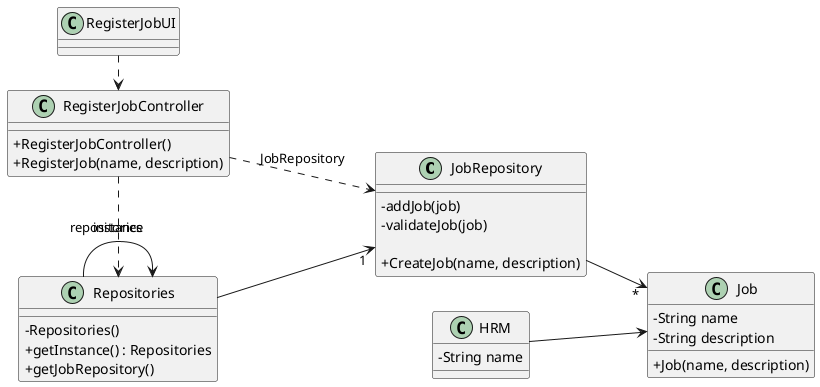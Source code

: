 @startuml
'skinparam monochrome true
skinparam packageStyle rectangle
skinparam shadowing false
skinparam linetype polyline
'skinparam linetype orto

skinparam classAttributeIconSize 0

left to right direction

'class ApplicationSession
'{
'    + static getInstance()
'    + getCurrentSession()
'}

'class UserSession
'{
'    + getUserEmail()
'}

class JobRepository{
    -addJob(job)
    -validateJob(job)

    + CreateJob(name, description)
}

class HRM {
    - String name
}

class Job {
    - String name
    - String description

    + Job(name, description)
}

class Repositories {
    - Repositories()
    + getInstance() : Repositories
    + getJobRepository()
}

class RegisterJobController {
    + RegisterJobController()
    + RegisterJob(name, description)

}

class RegisterJobUI {
}

Repositories -> Repositories : instance

RegisterJobUI .> RegisterJobController

RegisterJobController .> Repositories : repositories

RegisterJobController ..> JobRepository : JobRepository
Repositories --> "1" JobRepository

HRM --> Job
JobRepository --> "*" Job


@enduml